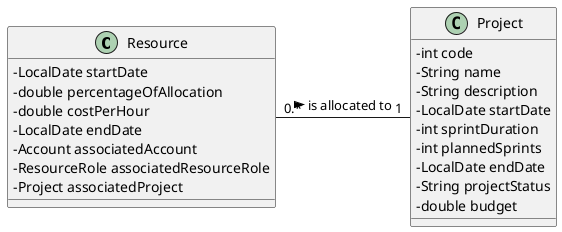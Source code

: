 @startuml
'https://plantuml.com/class-diagram
skinparam classAttributeIconSize 0

class Resource{
    -LocalDate startDate
    -double percentageOfAllocation
    -double costPerHour
    -LocalDate endDate
    -Account associatedAccount
    -ResourceRole associatedResourceRole
    -Project associatedProject

}

class Project{

    -int code
    -String name
    -String description
    -LocalDate startDate
    -int sprintDuration
    -int plannedSprints
    -LocalDate endDate
    -String projectStatus
    -double budget

}
Project "1"-left-"0.*" Resource :  < is allocated to

@enduml